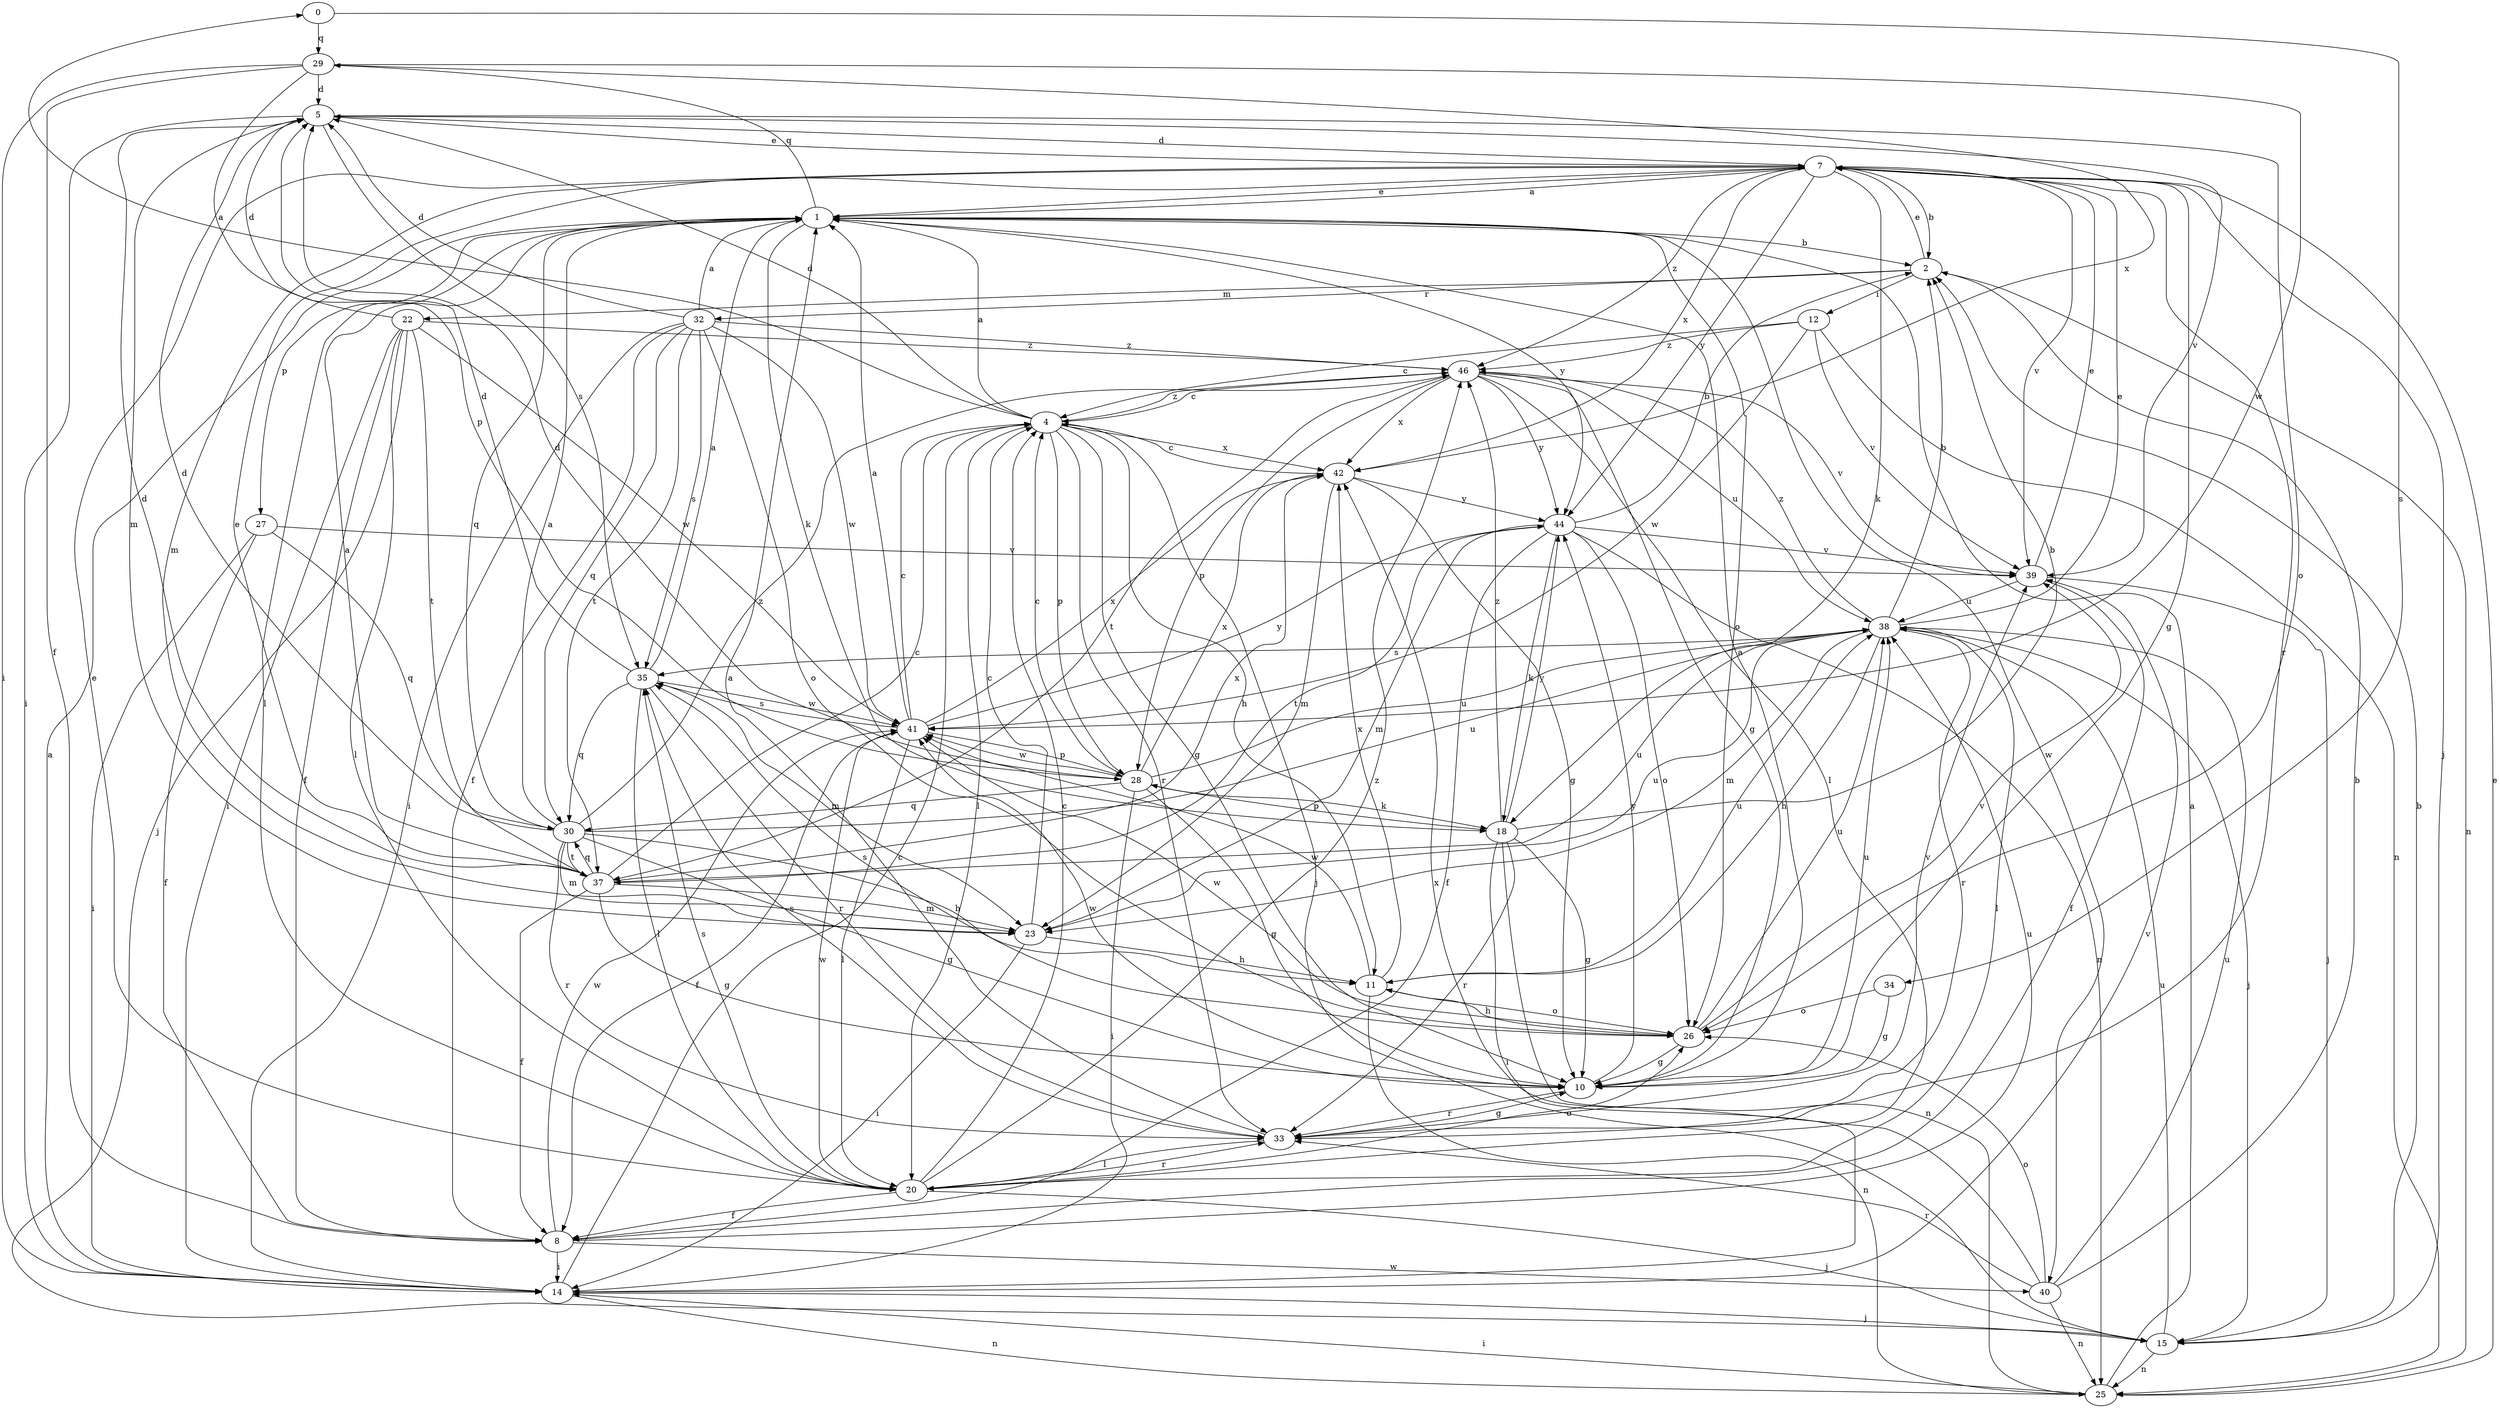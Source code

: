 strict digraph  {
0;
1;
2;
4;
5;
7;
8;
10;
11;
12;
14;
15;
18;
20;
22;
23;
25;
26;
27;
28;
29;
30;
32;
33;
34;
35;
37;
38;
39;
40;
41;
42;
44;
46;
0 -> 29  [label=q];
0 -> 34  [label=s];
1 -> 2  [label=b];
1 -> 7  [label=e];
1 -> 18  [label=k];
1 -> 20  [label=l];
1 -> 26  [label=o];
1 -> 27  [label=p];
1 -> 29  [label=q];
1 -> 30  [label=q];
1 -> 40  [label=w];
1 -> 44  [label=y];
2 -> 7  [label=e];
2 -> 12  [label=i];
2 -> 22  [label=m];
2 -> 25  [label=n];
2 -> 32  [label=r];
4 -> 0  [label=a];
4 -> 1  [label=a];
4 -> 5  [label=d];
4 -> 10  [label=g];
4 -> 11  [label=h];
4 -> 15  [label=j];
4 -> 20  [label=l];
4 -> 28  [label=p];
4 -> 33  [label=r];
4 -> 42  [label=x];
4 -> 46  [label=z];
5 -> 7  [label=e];
5 -> 14  [label=i];
5 -> 23  [label=m];
5 -> 26  [label=o];
5 -> 35  [label=s];
5 -> 39  [label=v];
7 -> 1  [label=a];
7 -> 2  [label=b];
7 -> 5  [label=d];
7 -> 10  [label=g];
7 -> 15  [label=j];
7 -> 18  [label=k];
7 -> 23  [label=m];
7 -> 33  [label=r];
7 -> 39  [label=v];
7 -> 42  [label=x];
7 -> 44  [label=y];
7 -> 46  [label=z];
8 -> 14  [label=i];
8 -> 38  [label=u];
8 -> 40  [label=w];
8 -> 41  [label=w];
10 -> 1  [label=a];
10 -> 33  [label=r];
10 -> 38  [label=u];
10 -> 41  [label=w];
10 -> 44  [label=y];
11 -> 25  [label=n];
11 -> 26  [label=o];
11 -> 38  [label=u];
11 -> 41  [label=w];
11 -> 42  [label=x];
12 -> 4  [label=c];
12 -> 25  [label=n];
12 -> 39  [label=v];
12 -> 41  [label=w];
12 -> 46  [label=z];
14 -> 1  [label=a];
14 -> 4  [label=c];
14 -> 15  [label=j];
14 -> 25  [label=n];
14 -> 39  [label=v];
15 -> 2  [label=b];
15 -> 25  [label=n];
15 -> 38  [label=u];
18 -> 2  [label=b];
18 -> 10  [label=g];
18 -> 14  [label=i];
18 -> 25  [label=n];
18 -> 28  [label=p];
18 -> 33  [label=r];
18 -> 44  [label=y];
18 -> 46  [label=z];
20 -> 4  [label=c];
20 -> 7  [label=e];
20 -> 8  [label=f];
20 -> 15  [label=j];
20 -> 26  [label=o];
20 -> 33  [label=r];
20 -> 35  [label=s];
20 -> 41  [label=w];
20 -> 46  [label=z];
22 -> 5  [label=d];
22 -> 8  [label=f];
22 -> 14  [label=i];
22 -> 15  [label=j];
22 -> 20  [label=l];
22 -> 37  [label=t];
22 -> 41  [label=w];
22 -> 46  [label=z];
23 -> 4  [label=c];
23 -> 11  [label=h];
23 -> 14  [label=i];
23 -> 38  [label=u];
25 -> 1  [label=a];
25 -> 7  [label=e];
25 -> 14  [label=i];
26 -> 10  [label=g];
26 -> 11  [label=h];
26 -> 35  [label=s];
26 -> 38  [label=u];
26 -> 39  [label=v];
26 -> 41  [label=w];
27 -> 8  [label=f];
27 -> 14  [label=i];
27 -> 30  [label=q];
27 -> 39  [label=v];
28 -> 4  [label=c];
28 -> 5  [label=d];
28 -> 10  [label=g];
28 -> 14  [label=i];
28 -> 18  [label=k];
28 -> 30  [label=q];
28 -> 38  [label=u];
28 -> 41  [label=w];
28 -> 42  [label=x];
29 -> 5  [label=d];
29 -> 8  [label=f];
29 -> 14  [label=i];
29 -> 28  [label=p];
29 -> 41  [label=w];
29 -> 42  [label=x];
30 -> 1  [label=a];
30 -> 5  [label=d];
30 -> 10  [label=g];
30 -> 11  [label=h];
30 -> 23  [label=m];
30 -> 33  [label=r];
30 -> 37  [label=t];
30 -> 38  [label=u];
30 -> 46  [label=z];
32 -> 1  [label=a];
32 -> 5  [label=d];
32 -> 8  [label=f];
32 -> 14  [label=i];
32 -> 26  [label=o];
32 -> 30  [label=q];
32 -> 35  [label=s];
32 -> 37  [label=t];
32 -> 41  [label=w];
32 -> 46  [label=z];
33 -> 1  [label=a];
33 -> 10  [label=g];
33 -> 20  [label=l];
33 -> 35  [label=s];
33 -> 39  [label=v];
34 -> 10  [label=g];
34 -> 26  [label=o];
35 -> 1  [label=a];
35 -> 5  [label=d];
35 -> 20  [label=l];
35 -> 23  [label=m];
35 -> 30  [label=q];
35 -> 33  [label=r];
35 -> 41  [label=w];
37 -> 1  [label=a];
37 -> 4  [label=c];
37 -> 5  [label=d];
37 -> 7  [label=e];
37 -> 8  [label=f];
37 -> 10  [label=g];
37 -> 23  [label=m];
37 -> 30  [label=q];
37 -> 38  [label=u];
37 -> 42  [label=x];
38 -> 2  [label=b];
38 -> 7  [label=e];
38 -> 11  [label=h];
38 -> 15  [label=j];
38 -> 20  [label=l];
38 -> 23  [label=m];
38 -> 33  [label=r];
38 -> 35  [label=s];
38 -> 46  [label=z];
39 -> 7  [label=e];
39 -> 8  [label=f];
39 -> 15  [label=j];
39 -> 38  [label=u];
40 -> 2  [label=b];
40 -> 25  [label=n];
40 -> 26  [label=o];
40 -> 33  [label=r];
40 -> 38  [label=u];
40 -> 42  [label=x];
41 -> 1  [label=a];
41 -> 4  [label=c];
41 -> 8  [label=f];
41 -> 20  [label=l];
41 -> 28  [label=p];
41 -> 35  [label=s];
41 -> 42  [label=x];
41 -> 44  [label=y];
42 -> 4  [label=c];
42 -> 10  [label=g];
42 -> 23  [label=m];
42 -> 44  [label=y];
44 -> 2  [label=b];
44 -> 8  [label=f];
44 -> 18  [label=k];
44 -> 23  [label=m];
44 -> 25  [label=n];
44 -> 26  [label=o];
44 -> 37  [label=t];
44 -> 39  [label=v];
46 -> 4  [label=c];
46 -> 10  [label=g];
46 -> 20  [label=l];
46 -> 28  [label=p];
46 -> 37  [label=t];
46 -> 38  [label=u];
46 -> 39  [label=v];
46 -> 42  [label=x];
46 -> 44  [label=y];
}
